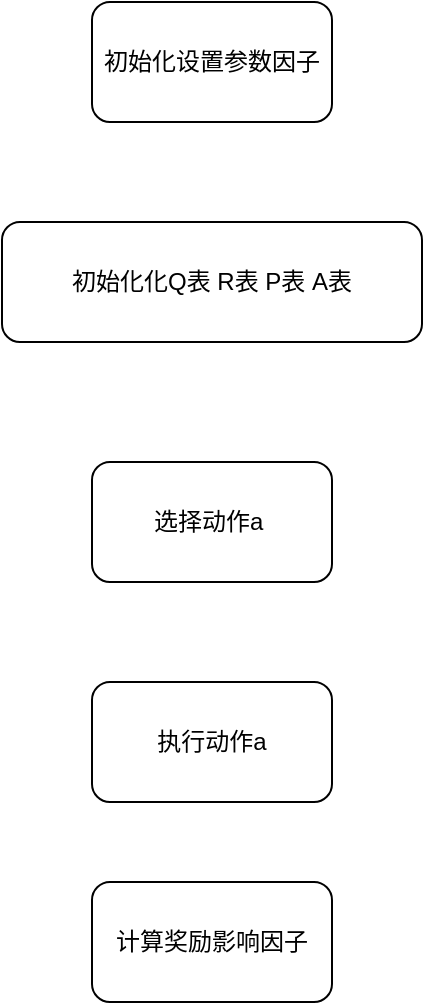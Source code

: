 <mxfile version="15.5.8" type="github">
  <diagram id="E2XHpv-KZXUMiO-KORbd" name="Page-1">
    <mxGraphModel dx="1422" dy="706" grid="1" gridSize="10" guides="1" tooltips="1" connect="1" arrows="1" fold="1" page="1" pageScale="1" pageWidth="827" pageHeight="1169" math="0" shadow="0">
      <root>
        <mxCell id="0" />
        <mxCell id="1" parent="0" />
        <mxCell id="V5rkbNTQcQsLUcfA7pde-3" value="初始化设置参数因子" style="rounded=1;whiteSpace=wrap;html=1;" parent="1" vertex="1">
          <mxGeometry x="294" y="70" width="120" height="60" as="geometry" />
        </mxCell>
        <mxCell id="kovAo3_g1AgbrA-oMjsM-1" value="初始化化Q表 R表 P表 A表" style="rounded=1;whiteSpace=wrap;html=1;" vertex="1" parent="1">
          <mxGeometry x="249" y="180" width="210" height="60" as="geometry" />
        </mxCell>
        <mxCell id="kovAo3_g1AgbrA-oMjsM-2" value="选择动作a&amp;nbsp;" style="rounded=1;whiteSpace=wrap;html=1;" vertex="1" parent="1">
          <mxGeometry x="294" y="300" width="120" height="60" as="geometry" />
        </mxCell>
        <mxCell id="kovAo3_g1AgbrA-oMjsM-5" value="执行动作a" style="rounded=1;whiteSpace=wrap;html=1;" vertex="1" parent="1">
          <mxGeometry x="294" y="410" width="120" height="60" as="geometry" />
        </mxCell>
        <mxCell id="kovAo3_g1AgbrA-oMjsM-6" value="计算奖励影响因子" style="rounded=1;whiteSpace=wrap;html=1;" vertex="1" parent="1">
          <mxGeometry x="294" y="510" width="120" height="60" as="geometry" />
        </mxCell>
      </root>
    </mxGraphModel>
  </diagram>
</mxfile>
